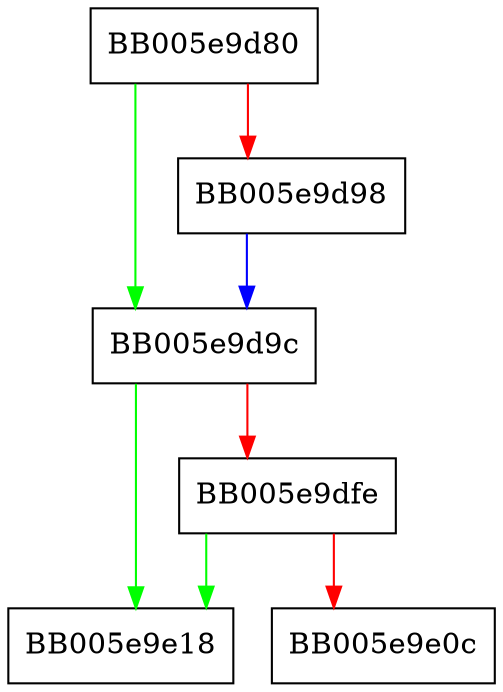digraph ossl_method_construct {
  node [shape="box"];
  graph [splines=ortho];
  BB005e9d80 -> BB005e9d9c [color="green"];
  BB005e9d80 -> BB005e9d98 [color="red"];
  BB005e9d98 -> BB005e9d9c [color="blue"];
  BB005e9d9c -> BB005e9e18 [color="green"];
  BB005e9d9c -> BB005e9dfe [color="red"];
  BB005e9dfe -> BB005e9e18 [color="green"];
  BB005e9dfe -> BB005e9e0c [color="red"];
}